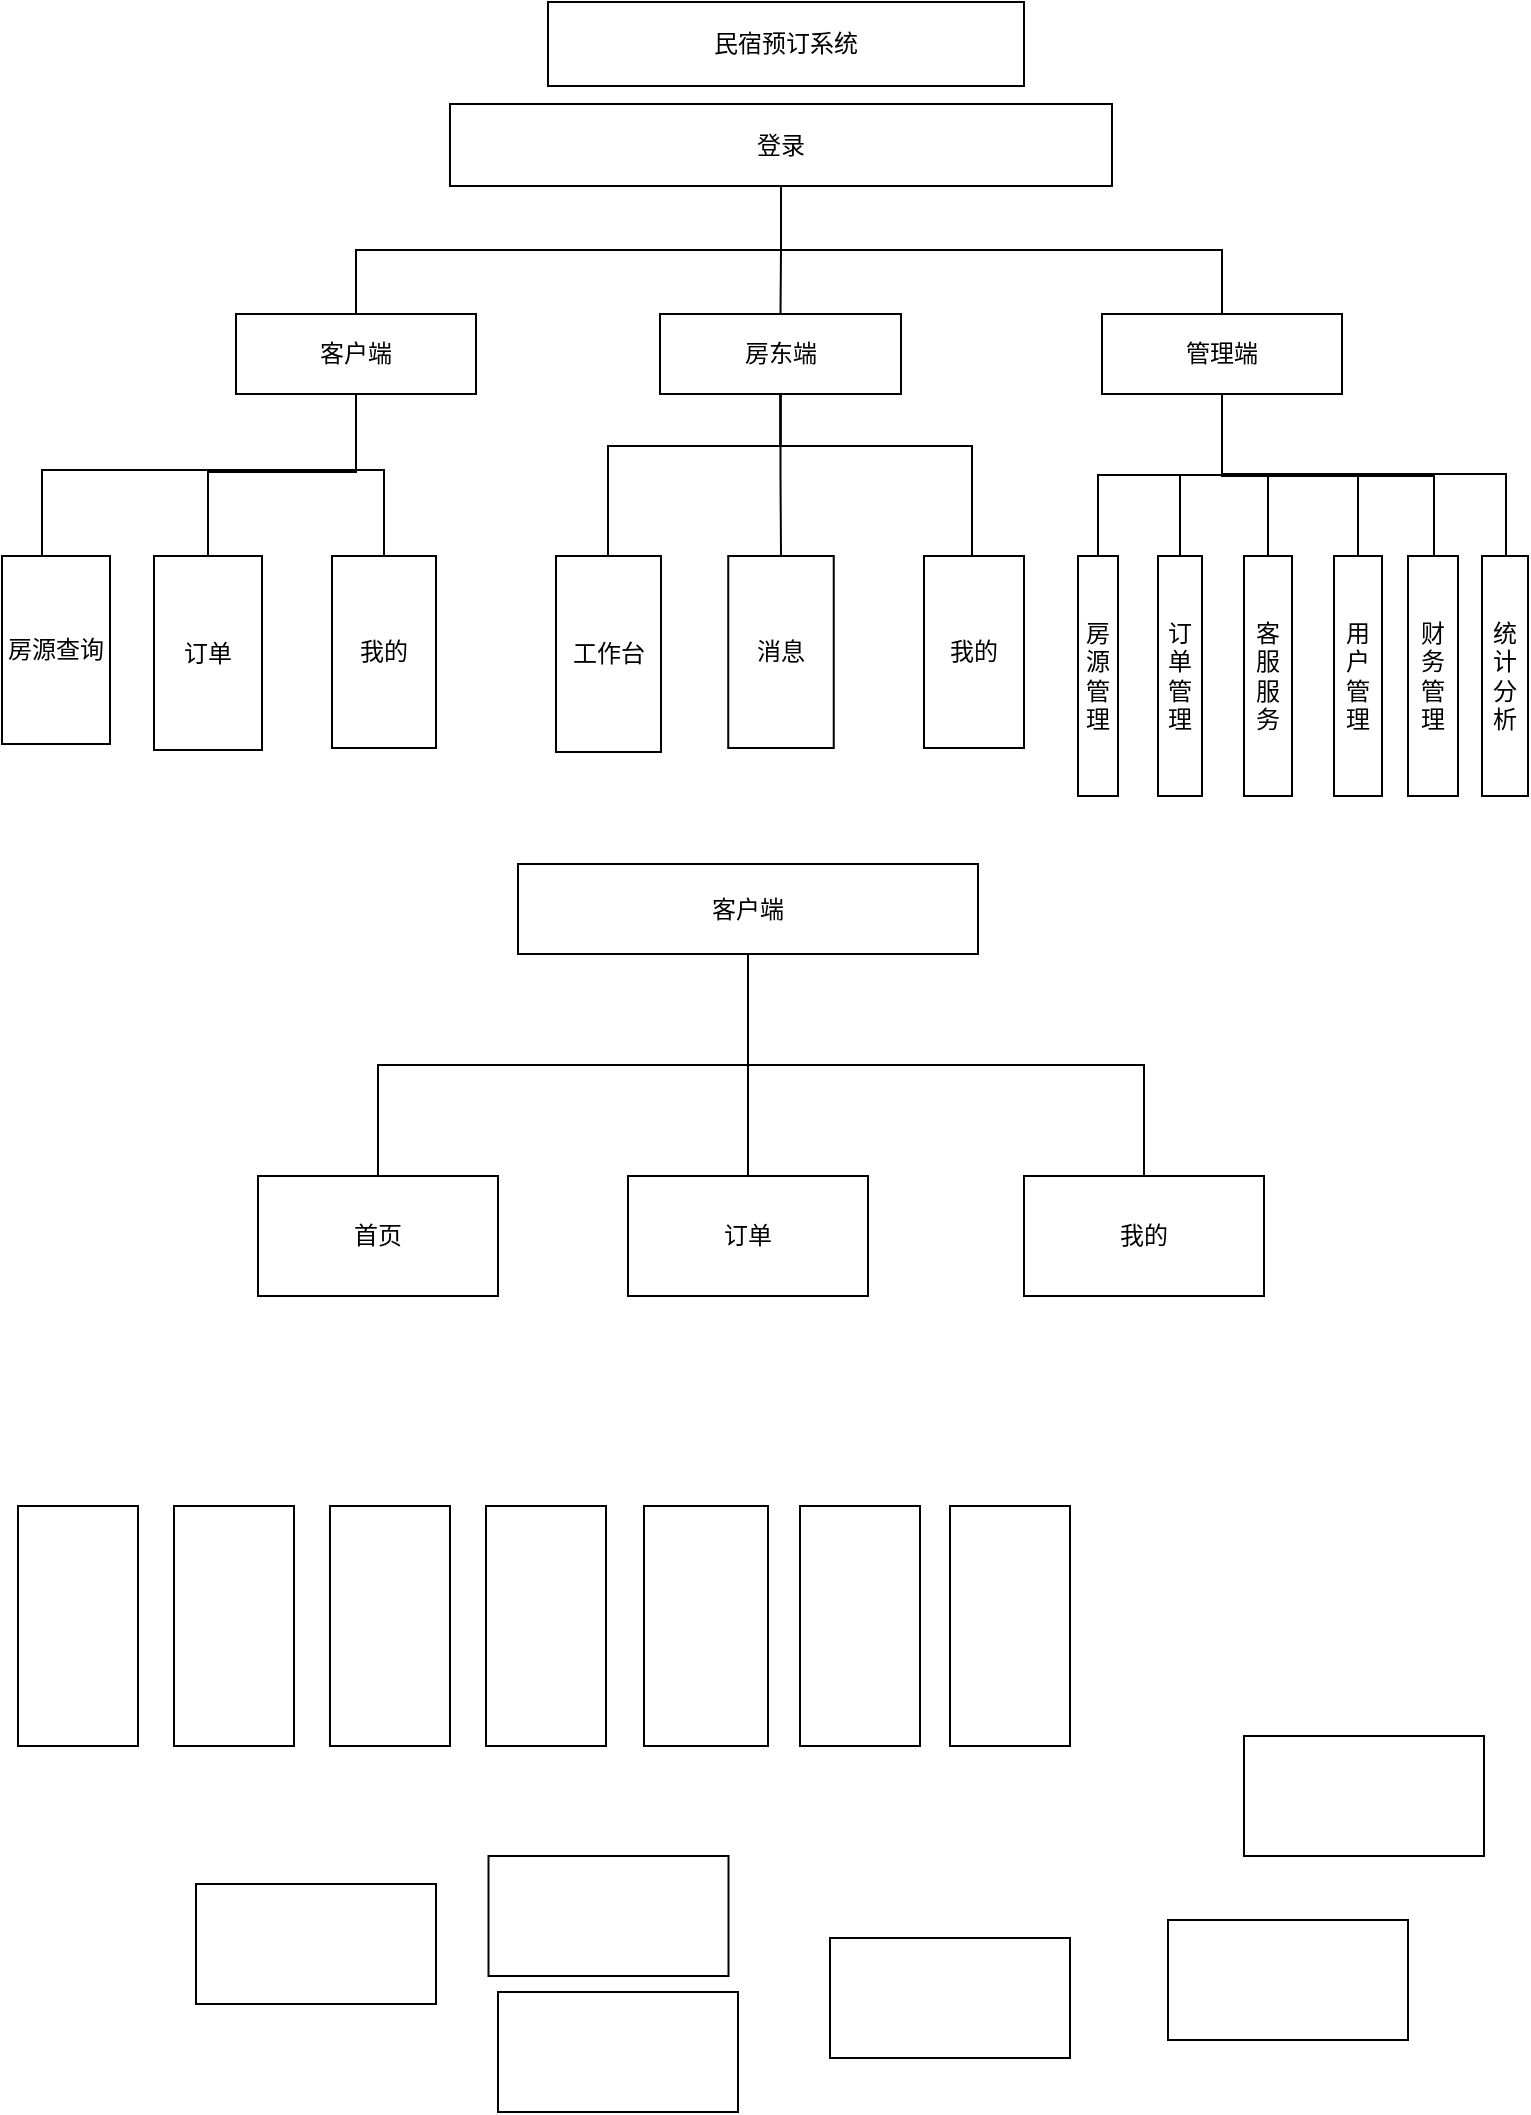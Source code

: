 <mxfile version="26.2.14" pages="2">
  <diagram name="第 1 页" id="EE1FdvPi0SUPEJO_9L75">
    <mxGraphModel dx="1034" dy="578" grid="0" gridSize="10" guides="1" tooltips="1" connect="1" arrows="0" fold="1" page="1" pageScale="1" pageWidth="827" pageHeight="1169" background="#ffffff" math="0" shadow="0">
      <root>
        <mxCell id="0" />
        <mxCell id="1" parent="0" />
        <mxCell id="kZzPBTxeL-IcbpN5rvKB-13" style="rounded=0;orthogonalLoop=1;jettySize=auto;html=1;edgeStyle=orthogonalEdgeStyle;endArrow=none;startFill=0;" parent="1" source="kZzPBTxeL-IcbpN5rvKB-9" target="kZzPBTxeL-IcbpN5rvKB-11" edge="1">
          <mxGeometry relative="1" as="geometry" />
        </mxCell>
        <mxCell id="kZzPBTxeL-IcbpN5rvKB-14" style="edgeStyle=orthogonalEdgeStyle;rounded=0;orthogonalLoop=1;jettySize=auto;html=1;endArrow=none;startFill=0;" parent="1" source="kZzPBTxeL-IcbpN5rvKB-9" target="kZzPBTxeL-IcbpN5rvKB-10" edge="1">
          <mxGeometry relative="1" as="geometry" />
        </mxCell>
        <mxCell id="kZzPBTxeL-IcbpN5rvKB-15" style="rounded=0;orthogonalLoop=1;jettySize=auto;html=1;edgeStyle=orthogonalEdgeStyle;strokeColor=default;endArrow=none;startFill=0;" parent="1" source="kZzPBTxeL-IcbpN5rvKB-9" target="kZzPBTxeL-IcbpN5rvKB-12" edge="1">
          <mxGeometry relative="1" as="geometry" />
        </mxCell>
        <mxCell id="kZzPBTxeL-IcbpN5rvKB-9" value="登录" style="rounded=0;whiteSpace=wrap;html=1;fillColor=none;" parent="1" vertex="1">
          <mxGeometry x="256.99" y="55" width="331" height="41" as="geometry" />
        </mxCell>
        <mxCell id="kZzPBTxeL-IcbpN5rvKB-23" style="edgeStyle=orthogonalEdgeStyle;rounded=0;orthogonalLoop=1;jettySize=auto;html=1;endArrow=none;startFill=0;" parent="1" source="kZzPBTxeL-IcbpN5rvKB-10" target="kZzPBTxeL-IcbpN5rvKB-16" edge="1">
          <mxGeometry relative="1" as="geometry">
            <Array as="points">
              <mxPoint x="210" y="238" />
              <mxPoint x="53" y="238" />
            </Array>
          </mxGeometry>
        </mxCell>
        <mxCell id="kZzPBTxeL-IcbpN5rvKB-29" style="edgeStyle=orthogonalEdgeStyle;rounded=0;orthogonalLoop=1;jettySize=auto;html=1;endArrow=none;startFill=0;" parent="1" source="kZzPBTxeL-IcbpN5rvKB-10" target="kZzPBTxeL-IcbpN5rvKB-19" edge="1">
          <mxGeometry relative="1" as="geometry">
            <Array as="points">
              <mxPoint x="210" y="239" />
              <mxPoint x="136" y="239" />
            </Array>
          </mxGeometry>
        </mxCell>
        <mxCell id="kZzPBTxeL-IcbpN5rvKB-30" style="edgeStyle=orthogonalEdgeStyle;rounded=0;orthogonalLoop=1;jettySize=auto;html=1;entryX=0;entryY=0.5;entryDx=0;entryDy=0;endArrow=none;startFill=0;" parent="1" source="kZzPBTxeL-IcbpN5rvKB-10" target="kZzPBTxeL-IcbpN5rvKB-18" edge="1">
          <mxGeometry relative="1" as="geometry">
            <Array as="points">
              <mxPoint x="210" y="238" />
              <mxPoint x="224" y="238" />
              <mxPoint x="224" y="279" />
            </Array>
          </mxGeometry>
        </mxCell>
        <mxCell id="kZzPBTxeL-IcbpN5rvKB-10" value="客户端" style="rounded=0;whiteSpace=wrap;html=1;" parent="1" vertex="1">
          <mxGeometry x="150" y="160" width="120" height="40" as="geometry" />
        </mxCell>
        <mxCell id="kZzPBTxeL-IcbpN5rvKB-31" style="edgeStyle=orthogonalEdgeStyle;rounded=0;orthogonalLoop=1;jettySize=auto;html=1;endArrow=none;startFill=0;" parent="1" source="kZzPBTxeL-IcbpN5rvKB-11" target="kZzPBTxeL-IcbpN5rvKB-20" edge="1">
          <mxGeometry relative="1" as="geometry">
            <Array as="points">
              <mxPoint x="423" y="226" />
              <mxPoint x="336" y="226" />
            </Array>
          </mxGeometry>
        </mxCell>
        <mxCell id="kZzPBTxeL-IcbpN5rvKB-33" style="edgeStyle=orthogonalEdgeStyle;rounded=0;orthogonalLoop=1;jettySize=auto;html=1;endArrow=none;startFill=0;" parent="1" source="kZzPBTxeL-IcbpN5rvKB-11" target="kZzPBTxeL-IcbpN5rvKB-22" edge="1">
          <mxGeometry relative="1" as="geometry" />
        </mxCell>
        <mxCell id="kZzPBTxeL-IcbpN5rvKB-34" style="edgeStyle=orthogonalEdgeStyle;rounded=0;orthogonalLoop=1;jettySize=auto;html=1;endArrow=none;startFill=0;" parent="1" source="kZzPBTxeL-IcbpN5rvKB-11" target="kZzPBTxeL-IcbpN5rvKB-21" edge="1">
          <mxGeometry relative="1" as="geometry">
            <Array as="points">
              <mxPoint x="423" y="226" />
              <mxPoint x="518" y="226" />
            </Array>
          </mxGeometry>
        </mxCell>
        <mxCell id="kZzPBTxeL-IcbpN5rvKB-11" value="房东端" style="rounded=0;whiteSpace=wrap;html=1;" parent="1" vertex="1">
          <mxGeometry x="362" y="160" width="120.5" height="40" as="geometry" />
        </mxCell>
        <mxCell id="kZzPBTxeL-IcbpN5rvKB-44" style="edgeStyle=orthogonalEdgeStyle;rounded=0;orthogonalLoop=1;jettySize=auto;html=1;endArrow=none;startFill=0;" parent="1" source="kZzPBTxeL-IcbpN5rvKB-12" target="kZzPBTxeL-IcbpN5rvKB-37" edge="1">
          <mxGeometry relative="1" as="geometry" />
        </mxCell>
        <mxCell id="kZzPBTxeL-IcbpN5rvKB-45" style="edgeStyle=orthogonalEdgeStyle;rounded=0;orthogonalLoop=1;jettySize=auto;html=1;endArrow=none;startFill=0;" parent="1" source="kZzPBTxeL-IcbpN5rvKB-12" target="kZzPBTxeL-IcbpN5rvKB-28" edge="1">
          <mxGeometry relative="1" as="geometry" />
        </mxCell>
        <mxCell id="kZzPBTxeL-IcbpN5rvKB-46" style="edgeStyle=orthogonalEdgeStyle;rounded=0;orthogonalLoop=1;jettySize=auto;html=1;endArrow=none;startFill=0;" parent="1" source="kZzPBTxeL-IcbpN5rvKB-12" target="kZzPBTxeL-IcbpN5rvKB-38" edge="1">
          <mxGeometry relative="1" as="geometry" />
        </mxCell>
        <mxCell id="kZzPBTxeL-IcbpN5rvKB-47" style="edgeStyle=orthogonalEdgeStyle;rounded=0;orthogonalLoop=1;jettySize=auto;html=1;endArrow=none;startFill=0;" parent="1" source="kZzPBTxeL-IcbpN5rvKB-12" target="kZzPBTxeL-IcbpN5rvKB-36" edge="1">
          <mxGeometry relative="1" as="geometry" />
        </mxCell>
        <mxCell id="kZzPBTxeL-IcbpN5rvKB-48" style="edgeStyle=orthogonalEdgeStyle;rounded=0;orthogonalLoop=1;jettySize=auto;html=1;endArrow=none;startFill=0;" parent="1" source="kZzPBTxeL-IcbpN5rvKB-12" target="kZzPBTxeL-IcbpN5rvKB-35" edge="1">
          <mxGeometry relative="1" as="geometry">
            <Array as="points">
              <mxPoint x="643" y="241" />
              <mxPoint x="749" y="241" />
            </Array>
          </mxGeometry>
        </mxCell>
        <mxCell id="kZzPBTxeL-IcbpN5rvKB-49" style="edgeStyle=orthogonalEdgeStyle;rounded=0;orthogonalLoop=1;jettySize=auto;html=1;endArrow=none;startFill=0;" parent="1" source="kZzPBTxeL-IcbpN5rvKB-12" target="kZzPBTxeL-IcbpN5rvKB-42" edge="1">
          <mxGeometry relative="1" as="geometry">
            <Array as="points">
              <mxPoint x="643" y="240" />
              <mxPoint x="785" y="240" />
            </Array>
          </mxGeometry>
        </mxCell>
        <mxCell id="kZzPBTxeL-IcbpN5rvKB-12" value="管理端" style="rounded=0;whiteSpace=wrap;html=1;" parent="1" vertex="1">
          <mxGeometry x="583" y="160" width="120" height="40" as="geometry" />
        </mxCell>
        <mxCell id="kZzPBTxeL-IcbpN5rvKB-16" value="房源查询" style="rounded=0;whiteSpace=wrap;html=1;direction=south;" parent="1" vertex="1">
          <mxGeometry x="33" y="281" width="54" height="94" as="geometry" />
        </mxCell>
        <mxCell id="kZzPBTxeL-IcbpN5rvKB-18" value="我的" style="rounded=0;whiteSpace=wrap;html=1;direction=south;" parent="1" vertex="1">
          <mxGeometry x="198" y="281" width="52" height="96" as="geometry" />
        </mxCell>
        <mxCell id="kZzPBTxeL-IcbpN5rvKB-19" value="订单" style="rounded=0;whiteSpace=wrap;html=1;direction=south;" parent="1" vertex="1">
          <mxGeometry x="109" y="281" width="54" height="97" as="geometry" />
        </mxCell>
        <mxCell id="kZzPBTxeL-IcbpN5rvKB-20" value="工作台" style="rounded=0;whiteSpace=wrap;html=1;direction=south;" parent="1" vertex="1">
          <mxGeometry x="310" y="281" width="52.5" height="98" as="geometry" />
        </mxCell>
        <mxCell id="kZzPBTxeL-IcbpN5rvKB-21" value="我的" style="rounded=0;whiteSpace=wrap;html=1;direction=south;" parent="1" vertex="1">
          <mxGeometry x="494" y="281" width="50" height="96" as="geometry" />
        </mxCell>
        <mxCell id="kZzPBTxeL-IcbpN5rvKB-22" value="消息" style="rounded=0;whiteSpace=wrap;html=1;direction=south;" parent="1" vertex="1">
          <mxGeometry x="396.12" y="281" width="52.75" height="96" as="geometry" />
        </mxCell>
        <mxCell id="kZzPBTxeL-IcbpN5rvKB-27" value="民宿预订系统" style="rounded=0;whiteSpace=wrap;html=1;" parent="1" vertex="1">
          <mxGeometry x="306" y="4" width="238" height="42" as="geometry" />
        </mxCell>
        <mxCell id="kZzPBTxeL-IcbpN5rvKB-28" value="订单管理" style="rounded=0;whiteSpace=wrap;html=1;direction=south;" parent="1" vertex="1">
          <mxGeometry x="611" y="281" width="22" height="120" as="geometry" />
        </mxCell>
        <mxCell id="kZzPBTxeL-IcbpN5rvKB-35" value="财务管理" style="rounded=0;whiteSpace=wrap;html=1;direction=south;" parent="1" vertex="1">
          <mxGeometry x="736" y="281" width="25" height="120" as="geometry" />
        </mxCell>
        <mxCell id="kZzPBTxeL-IcbpN5rvKB-36" value="用户管理" style="rounded=0;whiteSpace=wrap;html=1;direction=south;" parent="1" vertex="1">
          <mxGeometry x="699" y="281" width="24" height="120" as="geometry" />
        </mxCell>
        <mxCell id="kZzPBTxeL-IcbpN5rvKB-37" value="房源管理" style="rounded=0;whiteSpace=wrap;html=1;direction=south;" parent="1" vertex="1">
          <mxGeometry x="571" y="281" width="20" height="120" as="geometry" />
        </mxCell>
        <mxCell id="kZzPBTxeL-IcbpN5rvKB-38" value="客服服务" style="rounded=0;whiteSpace=wrap;html=1;direction=south;" parent="1" vertex="1">
          <mxGeometry x="654" y="281" width="24" height="120" as="geometry" />
        </mxCell>
        <mxCell id="kZzPBTxeL-IcbpN5rvKB-42" value="统计分析" style="rounded=0;whiteSpace=wrap;html=1;direction=south;" parent="1" vertex="1">
          <mxGeometry x="773" y="281" width="23" height="120" as="geometry" />
        </mxCell>
        <mxCell id="JYf_qBTW2ln-0y-L0lh0-5" style="edgeStyle=orthogonalEdgeStyle;rounded=0;orthogonalLoop=1;jettySize=auto;html=1;exitX=0.5;exitY=1;exitDx=0;exitDy=0;endArrow=none;endFill=1;startFill=0;" edge="1" parent="1" source="JYf_qBTW2ln-0y-L0lh0-1" target="JYf_qBTW2ln-0y-L0lh0-3">
          <mxGeometry relative="1" as="geometry" />
        </mxCell>
        <mxCell id="JYf_qBTW2ln-0y-L0lh0-6" style="edgeStyle=orthogonalEdgeStyle;rounded=0;orthogonalLoop=1;jettySize=auto;html=1;exitX=0.5;exitY=1;exitDx=0;exitDy=0;endArrow=none;startFill=0;" edge="1" parent="1" source="JYf_qBTW2ln-0y-L0lh0-1" target="JYf_qBTW2ln-0y-L0lh0-4">
          <mxGeometry relative="1" as="geometry" />
        </mxCell>
        <mxCell id="JYf_qBTW2ln-0y-L0lh0-7" style="edgeStyle=orthogonalEdgeStyle;rounded=0;orthogonalLoop=1;jettySize=auto;html=1;exitX=0.5;exitY=1;exitDx=0;exitDy=0;endArrow=none;startFill=0;" edge="1" parent="1" source="JYf_qBTW2ln-0y-L0lh0-1" target="JYf_qBTW2ln-0y-L0lh0-2">
          <mxGeometry relative="1" as="geometry" />
        </mxCell>
        <mxCell id="JYf_qBTW2ln-0y-L0lh0-1" value="客户端" style="rounded=0;whiteSpace=wrap;html=1;" vertex="1" parent="1">
          <mxGeometry x="291" y="435" width="230" height="45" as="geometry" />
        </mxCell>
        <mxCell id="JYf_qBTW2ln-0y-L0lh0-2" value="我的" style="rounded=0;whiteSpace=wrap;html=1;" vertex="1" parent="1">
          <mxGeometry x="544" y="591" width="120" height="60" as="geometry" />
        </mxCell>
        <mxCell id="JYf_qBTW2ln-0y-L0lh0-3" value="订单" style="rounded=0;whiteSpace=wrap;html=1;" vertex="1" parent="1">
          <mxGeometry x="346" y="591" width="120" height="60" as="geometry" />
        </mxCell>
        <mxCell id="JYf_qBTW2ln-0y-L0lh0-4" value="首页" style="rounded=0;whiteSpace=wrap;html=1;" vertex="1" parent="1">
          <mxGeometry x="161" y="591" width="120" height="60" as="geometry" />
        </mxCell>
        <mxCell id="JYf_qBTW2ln-0y-L0lh0-8" value="" style="rounded=0;whiteSpace=wrap;html=1;direction=south;" vertex="1" parent="1">
          <mxGeometry x="275" y="756" width="60" height="120" as="geometry" />
        </mxCell>
        <mxCell id="JYf_qBTW2ln-0y-L0lh0-9" value="" style="rounded=0;whiteSpace=wrap;html=1;direction=south;" vertex="1" parent="1">
          <mxGeometry x="507" y="756" width="60" height="120" as="geometry" />
        </mxCell>
        <mxCell id="JYf_qBTW2ln-0y-L0lh0-10" value="" style="rounded=0;whiteSpace=wrap;html=1;direction=south;" vertex="1" parent="1">
          <mxGeometry x="354" y="756" width="62" height="120" as="geometry" />
        </mxCell>
        <mxCell id="JYf_qBTW2ln-0y-L0lh0-11" value="" style="rounded=0;whiteSpace=wrap;html=1;direction=south;" vertex="1" parent="1">
          <mxGeometry x="432" y="756" width="60" height="120" as="geometry" />
        </mxCell>
        <mxCell id="JYf_qBTW2ln-0y-L0lh0-12" value="" style="rounded=0;whiteSpace=wrap;html=1;direction=south;" vertex="1" parent="1">
          <mxGeometry x="196.99" y="756" width="60" height="120" as="geometry" />
        </mxCell>
        <mxCell id="JYf_qBTW2ln-0y-L0lh0-13" value="" style="rounded=0;whiteSpace=wrap;html=1;direction=south;" vertex="1" parent="1">
          <mxGeometry x="119" y="756" width="60" height="120" as="geometry" />
        </mxCell>
        <mxCell id="JYf_qBTW2ln-0y-L0lh0-14" value="" style="rounded=0;whiteSpace=wrap;html=1;direction=south;" vertex="1" parent="1">
          <mxGeometry x="41" y="756" width="60" height="120" as="geometry" />
        </mxCell>
        <mxCell id="JYf_qBTW2ln-0y-L0lh0-15" value="" style="rounded=0;whiteSpace=wrap;html=1;" vertex="1" parent="1">
          <mxGeometry x="654" y="871" width="120" height="60" as="geometry" />
        </mxCell>
        <mxCell id="JYf_qBTW2ln-0y-L0lh0-16" value="" style="rounded=0;whiteSpace=wrap;html=1;" vertex="1" parent="1">
          <mxGeometry x="281" y="999" width="120" height="60" as="geometry" />
        </mxCell>
        <mxCell id="JYf_qBTW2ln-0y-L0lh0-17" value="" style="rounded=0;whiteSpace=wrap;html=1;" vertex="1" parent="1">
          <mxGeometry x="130" y="945" width="120" height="60" as="geometry" />
        </mxCell>
        <mxCell id="JYf_qBTW2ln-0y-L0lh0-18" value="" style="rounded=0;whiteSpace=wrap;html=1;" vertex="1" parent="1">
          <mxGeometry x="616" y="963" width="120" height="60" as="geometry" />
        </mxCell>
        <mxCell id="JYf_qBTW2ln-0y-L0lh0-19" value="" style="rounded=0;whiteSpace=wrap;html=1;" vertex="1" parent="1">
          <mxGeometry x="447" y="972" width="120" height="60" as="geometry" />
        </mxCell>
        <mxCell id="JYf_qBTW2ln-0y-L0lh0-20" value="" style="rounded=0;whiteSpace=wrap;html=1;" vertex="1" parent="1">
          <mxGeometry x="276.25" y="931" width="120" height="60" as="geometry" />
        </mxCell>
      </root>
    </mxGraphModel>
  </diagram>
  <diagram id="mqnN_yWX03HHrvrMGJ0k" name="第 2 页">
    <mxGraphModel grid="1" page="1" gridSize="10" guides="1" tooltips="1" connect="1" arrows="1" fold="1" pageScale="1" pageWidth="827" pageHeight="1169" math="0" shadow="0">
      <root>
        <mxCell id="0" />
        <mxCell id="1" parent="0" />
      </root>
    </mxGraphModel>
  </diagram>
</mxfile>
